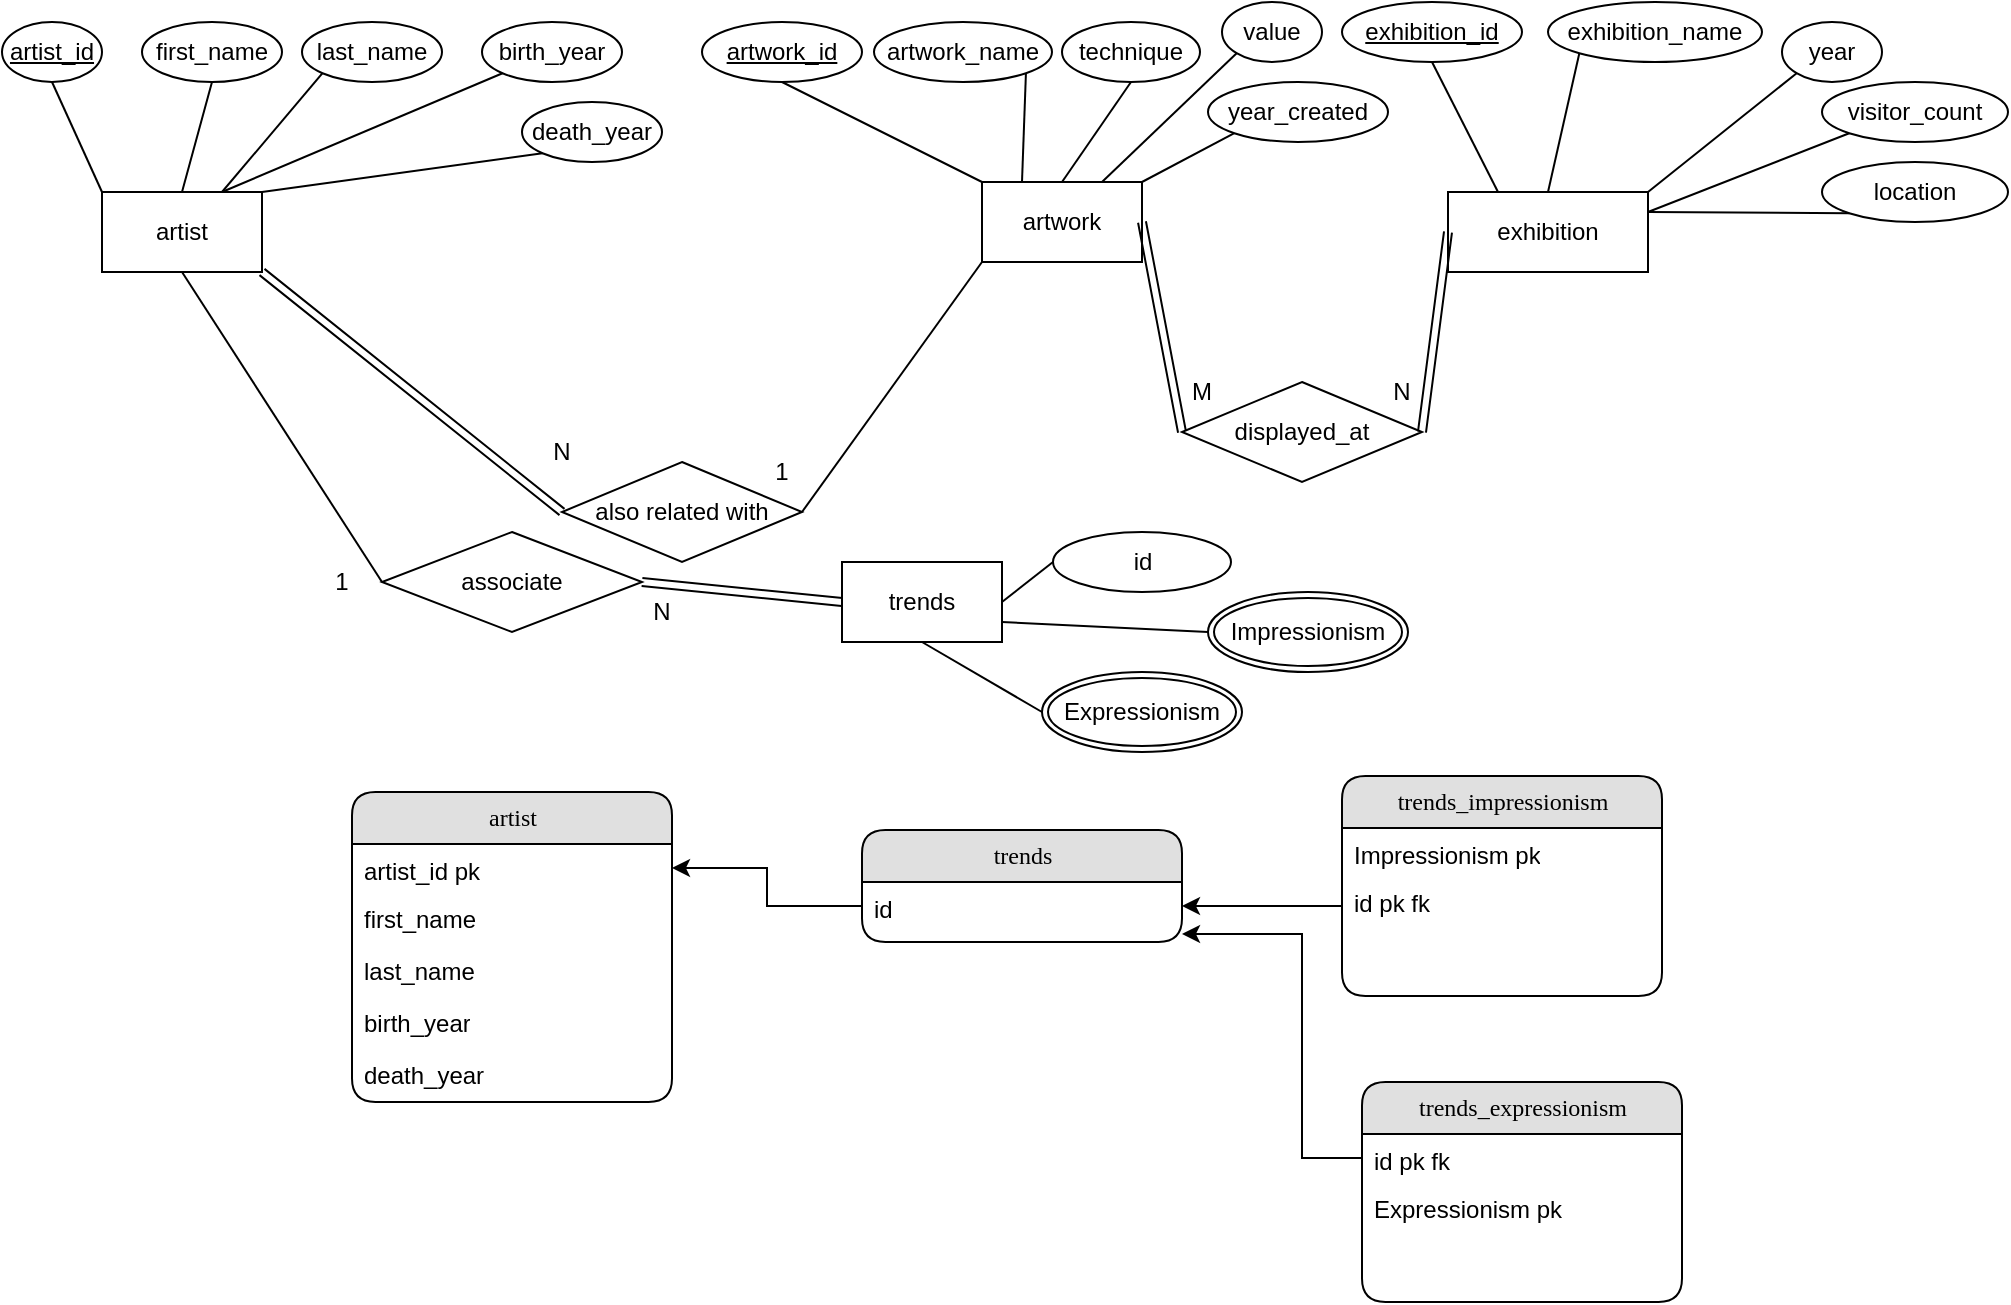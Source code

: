 <mxfile version="21.1.2" type="device">
  <diagram name="Page-1" id="5d7acffa-a066-3a61-03fe-96351882024d">
    <mxGraphModel dx="1290" dy="669" grid="1" gridSize="10" guides="1" tooltips="1" connect="1" arrows="1" fold="1" page="1" pageScale="1" pageWidth="1100" pageHeight="850" background="#ffffff" math="0" shadow="0">
      <root>
        <mxCell id="0" />
        <mxCell id="1" parent="0" />
        <mxCell id="S22k_SI6KiM7VIfaPMrJ-14" value="trends" style="swimlane;html=1;fontStyle=0;childLayout=stackLayout;horizontal=1;startSize=26;fillColor=#e0e0e0;horizontalStack=0;resizeParent=1;resizeLast=0;collapsible=1;marginBottom=0;swimlaneFillColor=#ffffff;align=center;rounded=1;shadow=0;comic=0;labelBackgroundColor=none;strokeWidth=1;fontFamily=Verdana;fontSize=12" parent="1" vertex="1">
          <mxGeometry x="550" y="444" width="160" height="56" as="geometry" />
        </mxCell>
        <mxCell id="S22k_SI6KiM7VIfaPMrJ-15" value="id" style="text;html=1;strokeColor=none;fillColor=none;spacingLeft=4;spacingRight=4;whiteSpace=wrap;overflow=hidden;rotatable=0;points=[[0,0.5],[1,0.5]];portConstraint=eastwest;" parent="S22k_SI6KiM7VIfaPMrJ-14" vertex="1">
          <mxGeometry y="26" width="160" height="24" as="geometry" />
        </mxCell>
        <mxCell id="S22k_SI6KiM7VIfaPMrJ-17" style="edgeStyle=none;curved=1;rounded=0;orthogonalLoop=1;jettySize=auto;html=1;entryX=0;entryY=0.5;entryDx=0;entryDy=0;fontSize=12;startSize=8;endSize=8;" parent="S22k_SI6KiM7VIfaPMrJ-14" source="S22k_SI6KiM7VIfaPMrJ-15" target="S22k_SI6KiM7VIfaPMrJ-15" edge="1">
          <mxGeometry relative="1" as="geometry" />
        </mxCell>
        <mxCell id="S22k_SI6KiM7VIfaPMrJ-44" value="artist" style="swimlane;html=1;fontStyle=0;childLayout=stackLayout;horizontal=1;startSize=26;fillColor=#e0e0e0;horizontalStack=0;resizeParent=1;resizeLast=0;collapsible=1;marginBottom=0;swimlaneFillColor=#ffffff;align=center;rounded=1;shadow=0;comic=0;labelBackgroundColor=none;strokeWidth=1;fontFamily=Verdana;fontSize=12" parent="1" vertex="1">
          <mxGeometry x="295" y="425" width="160" height="155" as="geometry" />
        </mxCell>
        <mxCell id="S22k_SI6KiM7VIfaPMrJ-53" value="artist_id pk" style="text;html=1;strokeColor=none;fillColor=none;spacingLeft=4;spacingRight=4;whiteSpace=wrap;overflow=hidden;rotatable=0;points=[[0,0.5],[1,0.5]];portConstraint=eastwest;" parent="S22k_SI6KiM7VIfaPMrJ-44" vertex="1">
          <mxGeometry y="26" width="160" height="24" as="geometry" />
        </mxCell>
        <mxCell id="S22k_SI6KiM7VIfaPMrJ-45" value="first_name" style="text;html=1;strokeColor=none;fillColor=none;spacingLeft=4;spacingRight=4;whiteSpace=wrap;overflow=hidden;rotatable=0;points=[[0,0.5],[1,0.5]];portConstraint=eastwest;" parent="S22k_SI6KiM7VIfaPMrJ-44" vertex="1">
          <mxGeometry y="50" width="160" height="26" as="geometry" />
        </mxCell>
        <mxCell id="yDKHlE_T7qM1zm8OEz1K-3" value="last_name" style="text;html=1;strokeColor=none;fillColor=none;spacingLeft=4;spacingRight=4;whiteSpace=wrap;overflow=hidden;rotatable=0;points=[[0,0.5],[1,0.5]];portConstraint=eastwest;" parent="S22k_SI6KiM7VIfaPMrJ-44" vertex="1">
          <mxGeometry y="76" width="160" height="26" as="geometry" />
        </mxCell>
        <mxCell id="Y6p9sgC2ir5CLleIbesz-3" value="birth_year" style="text;html=1;strokeColor=none;fillColor=none;spacingLeft=4;spacingRight=4;whiteSpace=wrap;overflow=hidden;rotatable=0;points=[[0,0.5],[1,0.5]];portConstraint=eastwest;" vertex="1" parent="S22k_SI6KiM7VIfaPMrJ-44">
          <mxGeometry y="102" width="160" height="26" as="geometry" />
        </mxCell>
        <mxCell id="Y6p9sgC2ir5CLleIbesz-4" value="death_year" style="text;html=1;strokeColor=none;fillColor=none;spacingLeft=4;spacingRight=4;whiteSpace=wrap;overflow=hidden;rotatable=0;points=[[0,0.5],[1,0.5]];portConstraint=eastwest;" vertex="1" parent="S22k_SI6KiM7VIfaPMrJ-44">
          <mxGeometry y="128" width="160" height="26" as="geometry" />
        </mxCell>
        <mxCell id="Y6p9sgC2ir5CLleIbesz-60" value="artist" style="rounded=0;whiteSpace=wrap;html=1;" vertex="1" parent="1">
          <mxGeometry x="170" y="125" width="80" height="40" as="geometry" />
        </mxCell>
        <mxCell id="Y6p9sgC2ir5CLleIbesz-61" value="artwork" style="rounded=0;whiteSpace=wrap;html=1;" vertex="1" parent="1">
          <mxGeometry x="610" y="120" width="80" height="40" as="geometry" />
        </mxCell>
        <mxCell id="Y6p9sgC2ir5CLleIbesz-62" value="exhibition" style="rounded=0;whiteSpace=wrap;html=1;" vertex="1" parent="1">
          <mxGeometry x="843" y="125" width="100" height="40" as="geometry" />
        </mxCell>
        <mxCell id="Y6p9sgC2ir5CLleIbesz-63" value="first_name" style="ellipse;whiteSpace=wrap;html=1;" vertex="1" parent="1">
          <mxGeometry x="190" y="40" width="70" height="30" as="geometry" />
        </mxCell>
        <mxCell id="Y6p9sgC2ir5CLleIbesz-64" value="last_name" style="ellipse;whiteSpace=wrap;html=1;" vertex="1" parent="1">
          <mxGeometry x="270" y="40" width="70" height="30" as="geometry" />
        </mxCell>
        <mxCell id="Y6p9sgC2ir5CLleIbesz-65" value="&lt;u&gt;artist_id&lt;/u&gt;" style="ellipse;whiteSpace=wrap;html=1;" vertex="1" parent="1">
          <mxGeometry x="120" y="40" width="50" height="30" as="geometry" />
        </mxCell>
        <mxCell id="Y6p9sgC2ir5CLleIbesz-66" value="" style="endArrow=none;html=1;rounded=0;entryX=0.5;entryY=0;entryDx=0;entryDy=0;exitX=0.5;exitY=1;exitDx=0;exitDy=0;" edge="1" parent="1" source="Y6p9sgC2ir5CLleIbesz-63" target="Y6p9sgC2ir5CLleIbesz-60">
          <mxGeometry width="50" height="50" relative="1" as="geometry">
            <mxPoint x="450" y="60" as="sourcePoint" />
            <mxPoint x="670" y="300" as="targetPoint" />
          </mxGeometry>
        </mxCell>
        <mxCell id="Y6p9sgC2ir5CLleIbesz-67" value="" style="endArrow=none;html=1;rounded=0;exitX=0;exitY=1;exitDx=0;exitDy=0;entryX=0.75;entryY=0;entryDx=0;entryDy=0;" edge="1" parent="1" source="Y6p9sgC2ir5CLleIbesz-64" target="Y6p9sgC2ir5CLleIbesz-60">
          <mxGeometry width="50" height="50" relative="1" as="geometry">
            <mxPoint x="450" y="40" as="sourcePoint" />
            <mxPoint x="430" y="60" as="targetPoint" />
          </mxGeometry>
        </mxCell>
        <mxCell id="Y6p9sgC2ir5CLleIbesz-68" value="" style="endArrow=none;html=1;rounded=0;exitX=0;exitY=0;exitDx=0;exitDy=0;entryX=0.5;entryY=1;entryDx=0;entryDy=0;" edge="1" parent="1" source="Y6p9sgC2ir5CLleIbesz-60" target="Y6p9sgC2ir5CLleIbesz-65">
          <mxGeometry width="50" height="50" relative="1" as="geometry">
            <mxPoint x="420" y="120" as="sourcePoint" />
            <mxPoint x="430" y="70" as="targetPoint" />
          </mxGeometry>
        </mxCell>
        <mxCell id="Y6p9sgC2ir5CLleIbesz-69" value="technique" style="ellipse;whiteSpace=wrap;html=1;" vertex="1" parent="1">
          <mxGeometry x="650" y="40" width="69" height="30" as="geometry" />
        </mxCell>
        <mxCell id="Y6p9sgC2ir5CLleIbesz-70" value="" style="endArrow=none;html=1;rounded=0;exitX=0.5;exitY=0;exitDx=0;exitDy=0;entryX=0.5;entryY=1;entryDx=0;entryDy=0;" edge="1" parent="1" source="Y6p9sgC2ir5CLleIbesz-61" target="Y6p9sgC2ir5CLleIbesz-69">
          <mxGeometry width="50" height="50" relative="1" as="geometry">
            <mxPoint x="679" y="125" as="sourcePoint" />
            <mxPoint x="689" y="75" as="targetPoint" />
          </mxGeometry>
        </mxCell>
        <mxCell id="Y6p9sgC2ir5CLleIbesz-71" value="&lt;u&gt;exhibition_id&lt;/u&gt;" style="ellipse;whiteSpace=wrap;html=1;" vertex="1" parent="1">
          <mxGeometry x="790" y="30" width="90" height="30" as="geometry" />
        </mxCell>
        <mxCell id="Y6p9sgC2ir5CLleIbesz-72" value="exhibition_name" style="ellipse;whiteSpace=wrap;html=1;" vertex="1" parent="1">
          <mxGeometry x="893" y="30" width="107" height="30" as="geometry" />
        </mxCell>
        <mxCell id="Y6p9sgC2ir5CLleIbesz-73" value="" style="endArrow=none;html=1;rounded=0;entryX=0.5;entryY=0;entryDx=0;entryDy=0;exitX=0;exitY=1;exitDx=0;exitDy=0;" edge="1" parent="1" source="Y6p9sgC2ir5CLleIbesz-72" target="Y6p9sgC2ir5CLleIbesz-62">
          <mxGeometry width="50" height="50" relative="1" as="geometry">
            <mxPoint x="900" y="50" as="sourcePoint" />
            <mxPoint x="889" y="165" as="targetPoint" />
          </mxGeometry>
        </mxCell>
        <mxCell id="Y6p9sgC2ir5CLleIbesz-74" value="" style="endArrow=none;html=1;rounded=0;exitX=0.5;exitY=1;exitDx=0;exitDy=0;entryX=0.25;entryY=0;entryDx=0;entryDy=0;" edge="1" parent="1" source="Y6p9sgC2ir5CLleIbesz-71" target="Y6p9sgC2ir5CLleIbesz-62">
          <mxGeometry width="50" height="50" relative="1" as="geometry">
            <mxPoint x="859" y="215" as="sourcePoint" />
            <mxPoint x="869" y="165" as="targetPoint" />
          </mxGeometry>
        </mxCell>
        <mxCell id="Y6p9sgC2ir5CLleIbesz-75" value="artwork_name" style="ellipse;whiteSpace=wrap;html=1;" vertex="1" parent="1">
          <mxGeometry x="556" y="40" width="89" height="30" as="geometry" />
        </mxCell>
        <mxCell id="Y6p9sgC2ir5CLleIbesz-76" value="value" style="ellipse;whiteSpace=wrap;html=1;" vertex="1" parent="1">
          <mxGeometry x="730" y="30" width="50" height="30" as="geometry" />
        </mxCell>
        <mxCell id="Y6p9sgC2ir5CLleIbesz-77" value="" style="endArrow=none;html=1;rounded=0;exitX=0;exitY=1;exitDx=0;exitDy=0;entryX=0.75;entryY=0;entryDx=0;entryDy=0;" edge="1" parent="1" source="Y6p9sgC2ir5CLleIbesz-76" target="Y6p9sgC2ir5CLleIbesz-61">
          <mxGeometry width="50" height="50" relative="1" as="geometry">
            <mxPoint x="669" y="225" as="sourcePoint" />
            <mxPoint x="689" y="165" as="targetPoint" />
          </mxGeometry>
        </mxCell>
        <mxCell id="Y6p9sgC2ir5CLleIbesz-78" value="" style="endArrow=none;html=1;rounded=0;exitX=1;exitY=1;exitDx=0;exitDy=0;entryX=0.25;entryY=0;entryDx=0;entryDy=0;" edge="1" parent="1" source="Y6p9sgC2ir5CLleIbesz-75" target="Y6p9sgC2ir5CLleIbesz-61">
          <mxGeometry width="50" height="50" relative="1" as="geometry">
            <mxPoint x="659" y="215" as="sourcePoint" />
            <mxPoint x="669" y="165" as="targetPoint" />
          </mxGeometry>
        </mxCell>
        <mxCell id="Y6p9sgC2ir5CLleIbesz-79" value="year" style="ellipse;whiteSpace=wrap;html=1;" vertex="1" parent="1">
          <mxGeometry x="1010" y="40" width="50" height="30" as="geometry" />
        </mxCell>
        <mxCell id="Y6p9sgC2ir5CLleIbesz-80" value="" style="endArrow=none;html=1;rounded=0;entryX=1;entryY=0;entryDx=0;entryDy=0;exitX=0;exitY=1;exitDx=0;exitDy=0;" edge="1" parent="1" source="Y6p9sgC2ir5CLleIbesz-79" target="Y6p9sgC2ir5CLleIbesz-62">
          <mxGeometry width="50" height="50" relative="1" as="geometry">
            <mxPoint x="1049" y="75" as="sourcePoint" />
            <mxPoint x="1010" y="150" as="targetPoint" />
          </mxGeometry>
        </mxCell>
        <mxCell id="Y6p9sgC2ir5CLleIbesz-81" value="" style="endArrow=none;html=1;rounded=0;exitX=1;exitY=0.5;exitDx=0;exitDy=0;entryX=0;entryY=0.5;entryDx=0;entryDy=0;shape=link;" edge="1" parent="1" source="Y6p9sgC2ir5CLleIbesz-61" target="Y6p9sgC2ir5CLleIbesz-82">
          <mxGeometry width="50" height="50" relative="1" as="geometry">
            <mxPoint x="470.002" y="139.997" as="sourcePoint" />
            <mxPoint x="580" y="230" as="targetPoint" />
          </mxGeometry>
        </mxCell>
        <mxCell id="Y6p9sgC2ir5CLleIbesz-82" value="displayed_at" style="rhombus;whiteSpace=wrap;html=1;" vertex="1" parent="1">
          <mxGeometry x="710" y="220" width="120" height="50" as="geometry" />
        </mxCell>
        <mxCell id="Y6p9sgC2ir5CLleIbesz-83" value="" style="endArrow=none;html=1;rounded=0;exitX=1;exitY=0.5;exitDx=0;exitDy=0;entryX=0;entryY=0.5;entryDx=0;entryDy=0;shape=link;" edge="1" parent="1" source="Y6p9sgC2ir5CLleIbesz-82" target="Y6p9sgC2ir5CLleIbesz-62">
          <mxGeometry width="50" height="50" relative="1" as="geometry">
            <mxPoint x="610.002" y="179.997" as="sourcePoint" />
            <mxPoint x="650.001" y="219.999" as="targetPoint" />
          </mxGeometry>
        </mxCell>
        <mxCell id="Y6p9sgC2ir5CLleIbesz-84" value="M" style="text;html=1;strokeColor=none;fillColor=none;align=center;verticalAlign=middle;whiteSpace=wrap;rounded=0;" vertex="1" parent="1">
          <mxGeometry x="710" y="210" width="20" height="30" as="geometry" />
        </mxCell>
        <mxCell id="Y6p9sgC2ir5CLleIbesz-85" value="N" style="text;html=1;strokeColor=none;fillColor=none;align=center;verticalAlign=middle;whiteSpace=wrap;rounded=0;" vertex="1" parent="1">
          <mxGeometry x="810" y="210" width="20" height="30" as="geometry" />
        </mxCell>
        <mxCell id="Y6p9sgC2ir5CLleIbesz-86" value="&lt;u&gt;artwork_id&lt;/u&gt;" style="ellipse;whiteSpace=wrap;html=1;" vertex="1" parent="1">
          <mxGeometry x="470" y="40" width="80" height="30" as="geometry" />
        </mxCell>
        <mxCell id="Y6p9sgC2ir5CLleIbesz-87" value="" style="endArrow=none;html=1;rounded=0;exitX=0.5;exitY=1;exitDx=0;exitDy=0;entryX=0;entryY=0;entryDx=0;entryDy=0;" edge="1" parent="1" source="Y6p9sgC2ir5CLleIbesz-86" target="Y6p9sgC2ir5CLleIbesz-61">
          <mxGeometry width="50" height="50" relative="1" as="geometry">
            <mxPoint x="899" y="365" as="sourcePoint" />
            <mxPoint x="635" y="130" as="targetPoint" />
          </mxGeometry>
        </mxCell>
        <mxCell id="Y6p9sgC2ir5CLleIbesz-88" value="birth_year" style="ellipse;whiteSpace=wrap;html=1;" vertex="1" parent="1">
          <mxGeometry x="360" y="40" width="70" height="30" as="geometry" />
        </mxCell>
        <mxCell id="Y6p9sgC2ir5CLleIbesz-89" value="" style="endArrow=none;html=1;rounded=0;exitX=0;exitY=1;exitDx=0;exitDy=0;entryX=0.75;entryY=0;entryDx=0;entryDy=0;" edge="1" parent="1" source="Y6p9sgC2ir5CLleIbesz-88" target="Y6p9sgC2ir5CLleIbesz-60">
          <mxGeometry width="50" height="50" relative="1" as="geometry">
            <mxPoint x="530" y="30" as="sourcePoint" />
            <mxPoint x="530" y="110" as="targetPoint" />
          </mxGeometry>
        </mxCell>
        <mxCell id="Y6p9sgC2ir5CLleIbesz-90" value="death_year" style="ellipse;whiteSpace=wrap;html=1;" vertex="1" parent="1">
          <mxGeometry x="380" y="80" width="70" height="30" as="geometry" />
        </mxCell>
        <mxCell id="Y6p9sgC2ir5CLleIbesz-91" value="" style="endArrow=none;html=1;rounded=0;exitX=0;exitY=1;exitDx=0;exitDy=0;entryX=1;entryY=0;entryDx=0;entryDy=0;" edge="1" parent="1" source="Y6p9sgC2ir5CLleIbesz-90" target="Y6p9sgC2ir5CLleIbesz-60">
          <mxGeometry width="50" height="50" relative="1" as="geometry">
            <mxPoint x="550" y="70" as="sourcePoint" />
            <mxPoint x="220" y="190" as="targetPoint" />
          </mxGeometry>
        </mxCell>
        <mxCell id="Y6p9sgC2ir5CLleIbesz-92" value="year_created" style="ellipse;whiteSpace=wrap;html=1;" vertex="1" parent="1">
          <mxGeometry x="723" y="70" width="90" height="30" as="geometry" />
        </mxCell>
        <mxCell id="Y6p9sgC2ir5CLleIbesz-93" value="" style="endArrow=none;html=1;rounded=0;exitX=0;exitY=1;exitDx=0;exitDy=0;entryX=1;entryY=0;entryDx=0;entryDy=0;" edge="1" parent="1" source="Y6p9sgC2ir5CLleIbesz-92" target="Y6p9sgC2ir5CLleIbesz-61">
          <mxGeometry width="50" height="50" relative="1" as="geometry">
            <mxPoint x="699" y="270" as="sourcePoint" />
            <mxPoint x="700" y="165" as="targetPoint" />
          </mxGeometry>
        </mxCell>
        <mxCell id="Y6p9sgC2ir5CLleIbesz-94" value="visitor_count" style="ellipse;whiteSpace=wrap;html=1;" vertex="1" parent="1">
          <mxGeometry x="1030" y="70" width="93" height="30" as="geometry" />
        </mxCell>
        <mxCell id="Y6p9sgC2ir5CLleIbesz-95" value="" style="endArrow=none;html=1;rounded=0;entryX=1;entryY=0.25;entryDx=0;entryDy=0;exitX=0;exitY=1;exitDx=0;exitDy=0;" edge="1" parent="1" source="Y6p9sgC2ir5CLleIbesz-94" target="Y6p9sgC2ir5CLleIbesz-62">
          <mxGeometry width="50" height="50" relative="1" as="geometry">
            <mxPoint x="1106" y="110" as="sourcePoint" />
            <mxPoint x="1000" y="160" as="targetPoint" />
          </mxGeometry>
        </mxCell>
        <mxCell id="Y6p9sgC2ir5CLleIbesz-96" value="location" style="ellipse;whiteSpace=wrap;html=1;" vertex="1" parent="1">
          <mxGeometry x="1030" y="110" width="93" height="30" as="geometry" />
        </mxCell>
        <mxCell id="Y6p9sgC2ir5CLleIbesz-97" value="" style="endArrow=none;html=1;rounded=0;entryX=1;entryY=0.25;entryDx=0;entryDy=0;exitX=0;exitY=1;exitDx=0;exitDy=0;" edge="1" parent="1" source="Y6p9sgC2ir5CLleIbesz-96" target="Y6p9sgC2ir5CLleIbesz-62">
          <mxGeometry width="50" height="50" relative="1" as="geometry">
            <mxPoint x="1116" y="170" as="sourcePoint" />
            <mxPoint x="953" y="195" as="targetPoint" />
          </mxGeometry>
        </mxCell>
        <mxCell id="Y6p9sgC2ir5CLleIbesz-98" value="" style="endArrow=none;html=1;rounded=0;exitX=1;exitY=1;exitDx=0;exitDy=0;entryX=0;entryY=0.5;entryDx=0;entryDy=0;shape=link;" edge="1" parent="1" source="Y6p9sgC2ir5CLleIbesz-60" target="Y6p9sgC2ir5CLleIbesz-99">
          <mxGeometry width="50" height="50" relative="1" as="geometry">
            <mxPoint x="250" y="205" as="sourcePoint" />
            <mxPoint x="270" y="300" as="targetPoint" />
          </mxGeometry>
        </mxCell>
        <mxCell id="Y6p9sgC2ir5CLleIbesz-99" value="also related with" style="rhombus;whiteSpace=wrap;html=1;" vertex="1" parent="1">
          <mxGeometry x="400" y="260" width="120" height="50" as="geometry" />
        </mxCell>
        <mxCell id="Y6p9sgC2ir5CLleIbesz-100" value="1" style="text;html=1;strokeColor=none;fillColor=none;align=center;verticalAlign=middle;whiteSpace=wrap;rounded=0;" vertex="1" parent="1">
          <mxGeometry x="500" y="250" width="20" height="30" as="geometry" />
        </mxCell>
        <mxCell id="Y6p9sgC2ir5CLleIbesz-101" value="N" style="text;html=1;strokeColor=none;fillColor=none;align=center;verticalAlign=middle;whiteSpace=wrap;rounded=0;" vertex="1" parent="1">
          <mxGeometry x="390" y="240" width="20" height="30" as="geometry" />
        </mxCell>
        <mxCell id="Y6p9sgC2ir5CLleIbesz-102" value="" style="endArrow=none;html=1;rounded=0;exitX=1;exitY=0.5;exitDx=0;exitDy=0;entryX=0;entryY=1;entryDx=0;entryDy=0;" edge="1" parent="1" source="Y6p9sgC2ir5CLleIbesz-99" target="Y6p9sgC2ir5CLleIbesz-61">
          <mxGeometry width="50" height="50" relative="1" as="geometry">
            <mxPoint x="525.5" y="260" as="sourcePoint" />
            <mxPoint x="675.5" y="305" as="targetPoint" />
          </mxGeometry>
        </mxCell>
        <mxCell id="Y6p9sgC2ir5CLleIbesz-103" value="" style="endArrow=none;html=1;rounded=0;entryX=1;entryY=0.5;entryDx=0;entryDy=0;shape=link;exitX=0;exitY=0.5;exitDx=0;exitDy=0;" edge="1" parent="1" source="Y6p9sgC2ir5CLleIbesz-108" target="Y6p9sgC2ir5CLleIbesz-104">
          <mxGeometry width="50" height="50" relative="1" as="geometry">
            <mxPoint x="690" y="330" as="sourcePoint" />
            <mxPoint x="230" y="410" as="targetPoint" />
          </mxGeometry>
        </mxCell>
        <mxCell id="Y6p9sgC2ir5CLleIbesz-104" value="associate" style="rhombus;whiteSpace=wrap;html=1;" vertex="1" parent="1">
          <mxGeometry x="310" y="295" width="130" height="50" as="geometry" />
        </mxCell>
        <mxCell id="Y6p9sgC2ir5CLleIbesz-105" value="" style="endArrow=none;html=1;rounded=0;entryX=0.5;entryY=1;entryDx=0;entryDy=0;exitX=0;exitY=0.5;exitDx=0;exitDy=0;" edge="1" parent="1" source="Y6p9sgC2ir5CLleIbesz-104" target="Y6p9sgC2ir5CLleIbesz-60">
          <mxGeometry width="50" height="50" relative="1" as="geometry">
            <mxPoint x="340" y="320" as="sourcePoint" />
            <mxPoint x="570" y="270" as="targetPoint" />
          </mxGeometry>
        </mxCell>
        <mxCell id="Y6p9sgC2ir5CLleIbesz-106" value="Impressionism" style="ellipse;shape=doubleEllipse;margin=3;whiteSpace=wrap;html=1;align=center;" vertex="1" parent="1">
          <mxGeometry x="723" y="325" width="100" height="40" as="geometry" />
        </mxCell>
        <mxCell id="Y6p9sgC2ir5CLleIbesz-107" value="Expressionism" style="ellipse;shape=doubleEllipse;margin=3;whiteSpace=wrap;html=1;align=center;" vertex="1" parent="1">
          <mxGeometry x="640" y="365" width="100" height="40" as="geometry" />
        </mxCell>
        <mxCell id="Y6p9sgC2ir5CLleIbesz-108" value="trends" style="rounded=0;whiteSpace=wrap;html=1;" vertex="1" parent="1">
          <mxGeometry x="540" y="310" width="80" height="40" as="geometry" />
        </mxCell>
        <mxCell id="Y6p9sgC2ir5CLleIbesz-109" value="" style="endArrow=none;html=1;rounded=0;exitX=0;exitY=0.5;exitDx=0;exitDy=0;entryX=0.5;entryY=1;entryDx=0;entryDy=0;" edge="1" parent="1" source="Y6p9sgC2ir5CLleIbesz-107" target="Y6p9sgC2ir5CLleIbesz-108">
          <mxGeometry width="50" height="50" relative="1" as="geometry">
            <mxPoint x="645" y="475" as="sourcePoint" />
            <mxPoint x="735" y="350" as="targetPoint" />
          </mxGeometry>
        </mxCell>
        <mxCell id="Y6p9sgC2ir5CLleIbesz-110" value="" style="endArrow=none;html=1;rounded=0;exitX=0;exitY=0.5;exitDx=0;exitDy=0;entryX=1;entryY=0.75;entryDx=0;entryDy=0;" edge="1" parent="1" source="Y6p9sgC2ir5CLleIbesz-106" target="Y6p9sgC2ir5CLleIbesz-108">
          <mxGeometry width="50" height="50" relative="1" as="geometry">
            <mxPoint x="691.0" y="415" as="sourcePoint" />
            <mxPoint x="770" y="350" as="targetPoint" />
          </mxGeometry>
        </mxCell>
        <mxCell id="Y6p9sgC2ir5CLleIbesz-111" value="id" style="ellipse;whiteSpace=wrap;html=1;" vertex="1" parent="1">
          <mxGeometry x="645.5" y="295" width="89" height="30" as="geometry" />
        </mxCell>
        <mxCell id="Y6p9sgC2ir5CLleIbesz-112" value="" style="endArrow=none;html=1;rounded=0;exitX=0;exitY=0.5;exitDx=0;exitDy=0;entryX=1;entryY=0.5;entryDx=0;entryDy=0;" edge="1" parent="1" source="Y6p9sgC2ir5CLleIbesz-111" target="Y6p9sgC2ir5CLleIbesz-108">
          <mxGeometry width="50" height="50" relative="1" as="geometry">
            <mxPoint x="986" y="510" as="sourcePoint" />
            <mxPoint x="770" y="405" as="targetPoint" />
          </mxGeometry>
        </mxCell>
        <mxCell id="Y6p9sgC2ir5CLleIbesz-113" value="1" style="text;html=1;strokeColor=none;fillColor=none;align=center;verticalAlign=middle;whiteSpace=wrap;rounded=0;" vertex="1" parent="1">
          <mxGeometry x="280" y="305" width="20" height="30" as="geometry" />
        </mxCell>
        <mxCell id="Y6p9sgC2ir5CLleIbesz-114" value="N" style="text;html=1;strokeColor=none;fillColor=none;align=center;verticalAlign=middle;whiteSpace=wrap;rounded=0;" vertex="1" parent="1">
          <mxGeometry x="440" y="320" width="20" height="30" as="geometry" />
        </mxCell>
        <mxCell id="Y6p9sgC2ir5CLleIbesz-118" value="trends_impressionism" style="swimlane;html=1;fontStyle=0;childLayout=stackLayout;horizontal=1;startSize=26;fillColor=#e0e0e0;horizontalStack=0;resizeParent=1;resizeLast=0;collapsible=1;marginBottom=0;swimlaneFillColor=#ffffff;align=center;rounded=1;shadow=0;comic=0;labelBackgroundColor=none;strokeWidth=1;fontFamily=Verdana;fontSize=12" vertex="1" parent="1">
          <mxGeometry x="790" y="417" width="160" height="110" as="geometry" />
        </mxCell>
        <mxCell id="Y6p9sgC2ir5CLleIbesz-120" value="Impressionism pk" style="text;html=1;strokeColor=none;fillColor=none;spacingLeft=4;spacingRight=4;whiteSpace=wrap;overflow=hidden;rotatable=0;points=[[0,0.5],[1,0.5]];portConstraint=eastwest;" vertex="1" parent="Y6p9sgC2ir5CLleIbesz-118">
          <mxGeometry y="26" width="160" height="24" as="geometry" />
        </mxCell>
        <mxCell id="Y6p9sgC2ir5CLleIbesz-119" value="id pk fk" style="text;html=1;strokeColor=none;fillColor=none;spacingLeft=4;spacingRight=4;whiteSpace=wrap;overflow=hidden;rotatable=0;points=[[0,0.5],[1,0.5]];portConstraint=eastwest;" vertex="1" parent="Y6p9sgC2ir5CLleIbesz-118">
          <mxGeometry y="50" width="160" height="20" as="geometry" />
        </mxCell>
        <mxCell id="Y6p9sgC2ir5CLleIbesz-122" style="edgeStyle=none;curved=1;rounded=0;orthogonalLoop=1;jettySize=auto;html=1;entryX=0;entryY=0.5;entryDx=0;entryDy=0;fontSize=12;startSize=8;endSize=8;" edge="1" parent="Y6p9sgC2ir5CLleIbesz-118" source="Y6p9sgC2ir5CLleIbesz-119" target="Y6p9sgC2ir5CLleIbesz-119">
          <mxGeometry relative="1" as="geometry" />
        </mxCell>
        <mxCell id="Y6p9sgC2ir5CLleIbesz-123" style="edgeStyle=orthogonalEdgeStyle;rounded=0;orthogonalLoop=1;jettySize=auto;html=1;exitX=0;exitY=0.5;exitDx=0;exitDy=0;entryX=1;entryY=0.5;entryDx=0;entryDy=0;" edge="1" parent="1" source="Y6p9sgC2ir5CLleIbesz-119" target="S22k_SI6KiM7VIfaPMrJ-15">
          <mxGeometry relative="1" as="geometry">
            <Array as="points">
              <mxPoint x="790" y="482" />
            </Array>
          </mxGeometry>
        </mxCell>
        <mxCell id="Y6p9sgC2ir5CLleIbesz-125" style="edgeStyle=orthogonalEdgeStyle;rounded=0;orthogonalLoop=1;jettySize=auto;html=1;exitX=0;exitY=0.5;exitDx=0;exitDy=0;entryX=1;entryY=0.5;entryDx=0;entryDy=0;" edge="1" parent="1" source="S22k_SI6KiM7VIfaPMrJ-15" target="S22k_SI6KiM7VIfaPMrJ-53">
          <mxGeometry relative="1" as="geometry">
            <mxPoint x="530" y="507" as="sourcePoint" />
          </mxGeometry>
        </mxCell>
        <mxCell id="Y6p9sgC2ir5CLleIbesz-126" value="trends_expressionism" style="swimlane;html=1;fontStyle=0;childLayout=stackLayout;horizontal=1;startSize=26;fillColor=#e0e0e0;horizontalStack=0;resizeParent=1;resizeLast=0;collapsible=1;marginBottom=0;swimlaneFillColor=#ffffff;align=center;rounded=1;shadow=0;comic=0;labelBackgroundColor=none;strokeWidth=1;fontFamily=Verdana;fontSize=12" vertex="1" parent="1">
          <mxGeometry x="800" y="570" width="160" height="110" as="geometry" />
        </mxCell>
        <mxCell id="Y6p9sgC2ir5CLleIbesz-128" value="id pk fk" style="text;html=1;strokeColor=none;fillColor=none;spacingLeft=4;spacingRight=4;whiteSpace=wrap;overflow=hidden;rotatable=0;points=[[0,0.5],[1,0.5]];portConstraint=eastwest;" vertex="1" parent="Y6p9sgC2ir5CLleIbesz-126">
          <mxGeometry y="26" width="160" height="24" as="geometry" />
        </mxCell>
        <mxCell id="Y6p9sgC2ir5CLleIbesz-129" value="Expressionism pk" style="text;html=1;strokeColor=none;fillColor=none;spacingLeft=4;spacingRight=4;whiteSpace=wrap;overflow=hidden;rotatable=0;points=[[0,0.5],[1,0.5]];portConstraint=eastwest;" vertex="1" parent="Y6p9sgC2ir5CLleIbesz-126">
          <mxGeometry y="50" width="160" height="30" as="geometry" />
        </mxCell>
        <mxCell id="Y6p9sgC2ir5CLleIbesz-130" style="edgeStyle=none;curved=1;rounded=0;orthogonalLoop=1;jettySize=auto;html=1;entryX=0;entryY=0.5;entryDx=0;entryDy=0;fontSize=12;startSize=8;endSize=8;" edge="1" parent="Y6p9sgC2ir5CLleIbesz-126" source="Y6p9sgC2ir5CLleIbesz-128" target="Y6p9sgC2ir5CLleIbesz-128">
          <mxGeometry relative="1" as="geometry" />
        </mxCell>
        <mxCell id="Y6p9sgC2ir5CLleIbesz-131" style="edgeStyle=orthogonalEdgeStyle;rounded=0;orthogonalLoop=1;jettySize=auto;html=1;entryX=1;entryY=1.083;entryDx=0;entryDy=0;entryPerimeter=0;" edge="1" parent="1" source="Y6p9sgC2ir5CLleIbesz-128" target="S22k_SI6KiM7VIfaPMrJ-15">
          <mxGeometry relative="1" as="geometry">
            <Array as="points">
              <mxPoint x="770" y="608" />
              <mxPoint x="770" y="496" />
            </Array>
          </mxGeometry>
        </mxCell>
      </root>
    </mxGraphModel>
  </diagram>
</mxfile>

